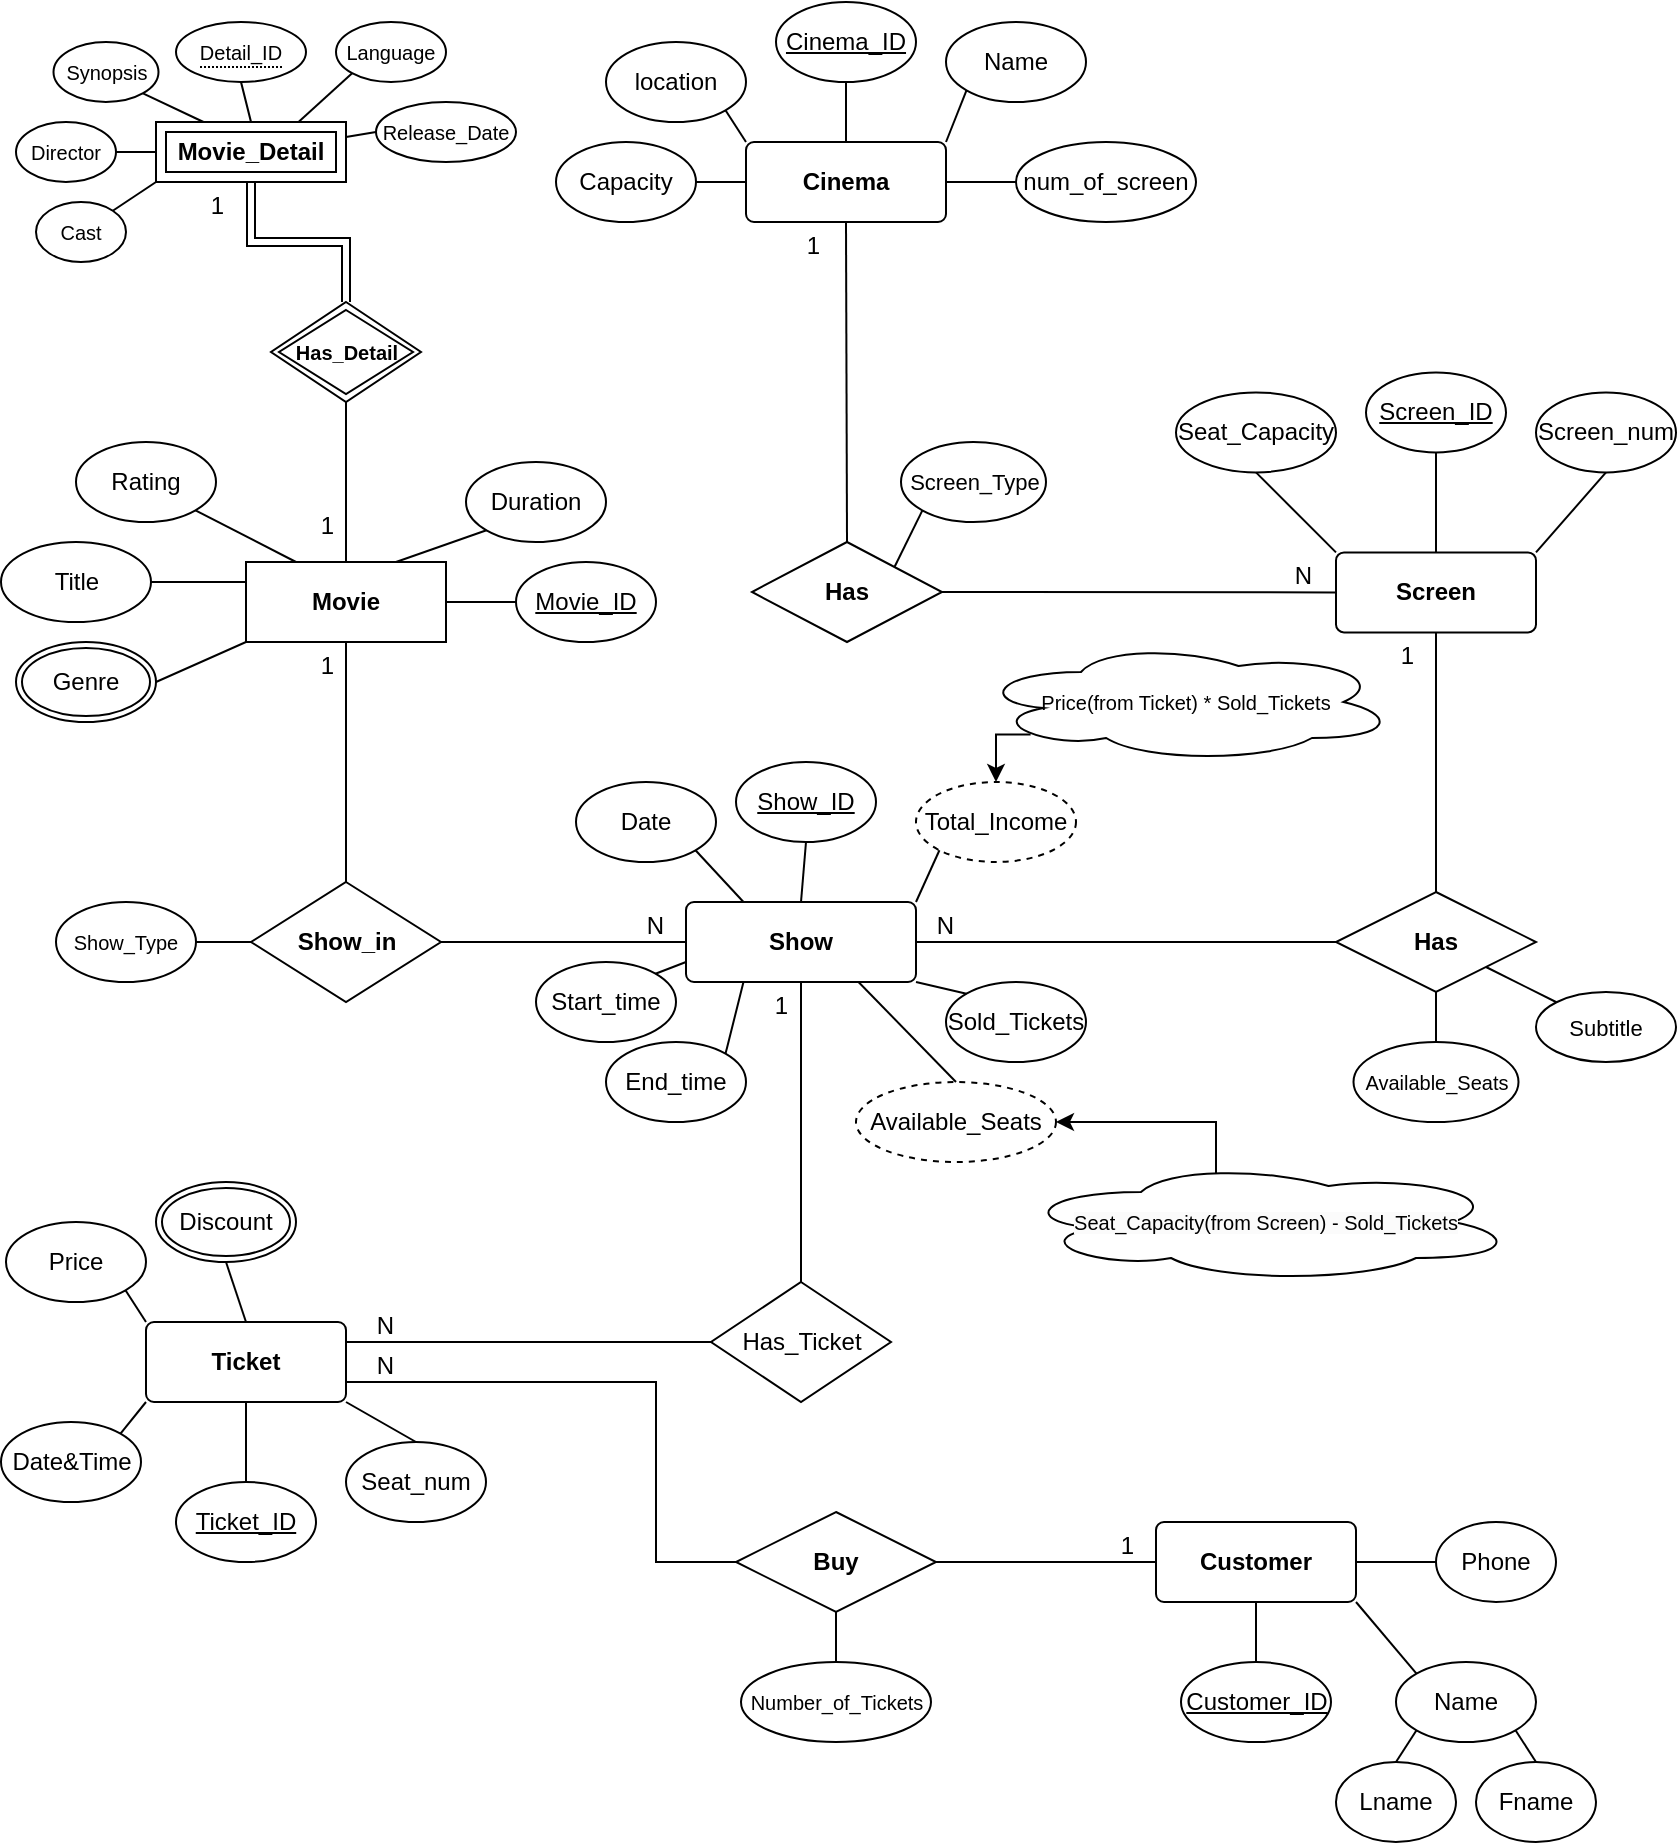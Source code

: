 <mxfile version="24.8.4">
  <diagram name="Page-1" id="7yY_kA9gd9Qw0ZEYXvrO">
    <mxGraphModel dx="2333" dy="1160" grid="1" gridSize="10" guides="1" tooltips="1" connect="1" arrows="1" fold="1" page="1" pageScale="1" pageWidth="850" pageHeight="1100" math="0" shadow="0">
      <root>
        <mxCell id="0" />
        <mxCell id="1" parent="0" />
        <mxCell id="ie0-aMVQ24yn6wTCqgOi-12" value="Screen_ID" style="ellipse;whiteSpace=wrap;html=1;align=center;fontStyle=4;" parent="1" vertex="1">
          <mxGeometry x="685" y="185.19" width="70" height="40" as="geometry" />
        </mxCell>
        <mxCell id="ie0-aMVQ24yn6wTCqgOi-13" value="Screen_num" style="ellipse;whiteSpace=wrap;html=1;align=center;" parent="1" vertex="1">
          <mxGeometry x="770" y="195.19" width="70" height="40" as="geometry" />
        </mxCell>
        <mxCell id="ie0-aMVQ24yn6wTCqgOi-25" value="Seat_Capacity" style="ellipse;whiteSpace=wrap;html=1;align=center;" parent="1" vertex="1">
          <mxGeometry x="590" y="195.19" width="80" height="40" as="geometry" />
        </mxCell>
        <mxCell id="ie0-aMVQ24yn6wTCqgOi-28" value="" style="endArrow=none;html=1;rounded=0;exitX=0.5;exitY=1;exitDx=0;exitDy=0;entryX=0.5;entryY=0;entryDx=0;entryDy=0;" parent="1" source="ie0-aMVQ24yn6wTCqgOi-12" target="OuSTgRVaoOre14ZgcIe2-34" edge="1">
          <mxGeometry relative="1" as="geometry">
            <mxPoint x="420" y="355.19" as="sourcePoint" />
            <mxPoint x="720" y="265.19" as="targetPoint" />
          </mxGeometry>
        </mxCell>
        <mxCell id="ie0-aMVQ24yn6wTCqgOi-32" value="" style="endArrow=none;html=1;rounded=0;entryX=0.5;entryY=1;entryDx=0;entryDy=0;exitX=1;exitY=0;exitDx=0;exitDy=0;" parent="1" source="OuSTgRVaoOre14ZgcIe2-34" target="ie0-aMVQ24yn6wTCqgOi-13" edge="1">
          <mxGeometry relative="1" as="geometry">
            <mxPoint x="800" y="275.19" as="sourcePoint" />
            <mxPoint x="580" y="355.19" as="targetPoint" />
          </mxGeometry>
        </mxCell>
        <mxCell id="ie0-aMVQ24yn6wTCqgOi-33" value="" style="endArrow=none;html=1;rounded=0;exitX=0.5;exitY=1;exitDx=0;exitDy=0;entryX=0;entryY=0;entryDx=0;entryDy=0;" parent="1" source="ie0-aMVQ24yn6wTCqgOi-25" target="OuSTgRVaoOre14ZgcIe2-34" edge="1">
          <mxGeometry relative="1" as="geometry">
            <mxPoint x="420" y="355.19" as="sourcePoint" />
            <mxPoint x="630" y="265.19" as="targetPoint" />
          </mxGeometry>
        </mxCell>
        <mxCell id="ie0-aMVQ24yn6wTCqgOi-49" value="Customer_ID" style="ellipse;whiteSpace=wrap;html=1;align=center;fontStyle=4;" parent="1" vertex="1">
          <mxGeometry x="592.5" y="830" width="75" height="40" as="geometry" />
        </mxCell>
        <mxCell id="ie0-aMVQ24yn6wTCqgOi-96" value="Duration" style="ellipse;whiteSpace=wrap;html=1;align=center;" parent="1" vertex="1">
          <mxGeometry x="235" y="230" width="70" height="40" as="geometry" />
        </mxCell>
        <mxCell id="ie0-aMVQ24yn6wTCqgOi-97" value="Rating" style="ellipse;whiteSpace=wrap;html=1;align=center;" parent="1" vertex="1">
          <mxGeometry x="40" y="220" width="70" height="40" as="geometry" />
        </mxCell>
        <mxCell id="ie0-aMVQ24yn6wTCqgOi-98" value="Movie_ID" style="ellipse;whiteSpace=wrap;html=1;align=center;fontStyle=4;" parent="1" vertex="1">
          <mxGeometry x="260" y="280" width="70" height="40" as="geometry" />
        </mxCell>
        <mxCell id="ie0-aMVQ24yn6wTCqgOi-99" value="Title" style="ellipse;whiteSpace=wrap;html=1;align=center;" parent="1" vertex="1">
          <mxGeometry x="2.5" y="270" width="75" height="40" as="geometry" />
        </mxCell>
        <mxCell id="ie0-aMVQ24yn6wTCqgOi-101" value="" style="endArrow=none;html=1;rounded=0;exitX=0;exitY=0.5;exitDx=0;exitDy=0;entryX=1;entryY=0.5;entryDx=0;entryDy=0;" parent="1" source="ie0-aMVQ24yn6wTCqgOi-98" target="OuSTgRVaoOre14ZgcIe2-38" edge="1">
          <mxGeometry relative="1" as="geometry">
            <mxPoint x="310" y="370" as="sourcePoint" />
            <mxPoint x="170" y="270" as="targetPoint" />
          </mxGeometry>
        </mxCell>
        <mxCell id="ie0-aMVQ24yn6wTCqgOi-102" value="" style="endArrow=none;html=1;rounded=0;exitX=0;exitY=1;exitDx=0;exitDy=0;entryX=0.75;entryY=0;entryDx=0;entryDy=0;" parent="1" source="ie0-aMVQ24yn6wTCqgOi-96" target="OuSTgRVaoOre14ZgcIe2-38" edge="1">
          <mxGeometry relative="1" as="geometry">
            <mxPoint x="310" y="370" as="sourcePoint" />
            <mxPoint x="200" y="260" as="targetPoint" />
          </mxGeometry>
        </mxCell>
        <mxCell id="ie0-aMVQ24yn6wTCqgOi-103" value="" style="endArrow=none;html=1;rounded=0;exitX=1;exitY=0.5;exitDx=0;exitDy=0;entryX=0;entryY=1;entryDx=0;entryDy=0;" parent="1" source="46AwzzbZPbfPcskhHzXD-44" target="OuSTgRVaoOre14ZgcIe2-38" edge="1">
          <mxGeometry relative="1" as="geometry">
            <mxPoint x="100" y="340" as="sourcePoint" />
            <mxPoint x="130" y="340" as="targetPoint" />
          </mxGeometry>
        </mxCell>
        <mxCell id="ie0-aMVQ24yn6wTCqgOi-104" value="" style="endArrow=none;html=1;rounded=0;exitX=1;exitY=0.5;exitDx=0;exitDy=0;entryX=0;entryY=0.25;entryDx=0;entryDy=0;" parent="1" source="ie0-aMVQ24yn6wTCqgOi-99" target="OuSTgRVaoOre14ZgcIe2-38" edge="1">
          <mxGeometry relative="1" as="geometry">
            <mxPoint x="310" y="370" as="sourcePoint" />
            <mxPoint x="110" y="300" as="targetPoint" />
          </mxGeometry>
        </mxCell>
        <mxCell id="ie0-aMVQ24yn6wTCqgOi-105" value="" style="endArrow=none;html=1;rounded=0;exitX=1;exitY=1;exitDx=0;exitDy=0;entryX=0.25;entryY=0;entryDx=0;entryDy=0;" parent="1" source="ie0-aMVQ24yn6wTCqgOi-97" target="OuSTgRVaoOre14ZgcIe2-38" edge="1">
          <mxGeometry relative="1" as="geometry">
            <mxPoint x="310" y="370" as="sourcePoint" />
            <mxPoint x="150" y="260" as="targetPoint" />
          </mxGeometry>
        </mxCell>
        <mxCell id="ie0-aMVQ24yn6wTCqgOi-139" value="Name" style="ellipse;whiteSpace=wrap;html=1;align=center;" parent="1" vertex="1">
          <mxGeometry x="700" y="830" width="70" height="40" as="geometry" />
        </mxCell>
        <mxCell id="ie0-aMVQ24yn6wTCqgOi-140" style="edgeStyle=orthogonalEdgeStyle;rounded=0;orthogonalLoop=1;jettySize=auto;html=1;exitX=0.5;exitY=1;exitDx=0;exitDy=0;" parent="1" edge="1">
          <mxGeometry relative="1" as="geometry">
            <mxPoint x="630" y="800" as="sourcePoint" />
            <mxPoint x="630" y="800" as="targetPoint" />
          </mxGeometry>
        </mxCell>
        <mxCell id="ie0-aMVQ24yn6wTCqgOi-141" value="" style="endArrow=none;html=1;rounded=0;entryX=0.5;entryY=0;entryDx=0;entryDy=0;exitX=0.5;exitY=1;exitDx=0;exitDy=0;" parent="1" source="OuSTgRVaoOre14ZgcIe2-52" target="ie0-aMVQ24yn6wTCqgOi-49" edge="1">
          <mxGeometry relative="1" as="geometry">
            <mxPoint x="600" y="820" as="sourcePoint" />
            <mxPoint x="637" y="866" as="targetPoint" />
          </mxGeometry>
        </mxCell>
        <mxCell id="ie0-aMVQ24yn6wTCqgOi-142" value="" style="endArrow=none;html=1;rounded=0;entryX=0;entryY=0;entryDx=0;entryDy=0;exitX=1;exitY=1;exitDx=0;exitDy=0;" parent="1" source="OuSTgRVaoOre14ZgcIe2-52" target="ie0-aMVQ24yn6wTCqgOi-139" edge="1">
          <mxGeometry relative="1" as="geometry">
            <mxPoint x="730" y="820" as="sourcePoint" />
            <mxPoint x="737" y="856" as="targetPoint" />
          </mxGeometry>
        </mxCell>
        <mxCell id="ie0-aMVQ24yn6wTCqgOi-143" value="Ticket_ID" style="ellipse;whiteSpace=wrap;html=1;align=center;fontStyle=4;" parent="1" vertex="1">
          <mxGeometry x="90" y="740" width="70" height="40" as="geometry" />
        </mxCell>
        <mxCell id="ie0-aMVQ24yn6wTCqgOi-145" value="Seat_num" style="ellipse;whiteSpace=wrap;html=1;align=center;" parent="1" vertex="1">
          <mxGeometry x="175" y="720" width="70" height="40" as="geometry" />
        </mxCell>
        <mxCell id="ie0-aMVQ24yn6wTCqgOi-146" value="Price" style="ellipse;whiteSpace=wrap;html=1;align=center;" parent="1" vertex="1">
          <mxGeometry x="5" y="610" width="70" height="40" as="geometry" />
        </mxCell>
        <mxCell id="ie0-aMVQ24yn6wTCqgOi-147" value="" style="endArrow=none;html=1;rounded=0;entryX=0.5;entryY=0;entryDx=0;entryDy=0;exitX=1;exitY=1;exitDx=0;exitDy=0;" parent="1" source="OuSTgRVaoOre14ZgcIe2-42" target="ie0-aMVQ24yn6wTCqgOi-145" edge="1">
          <mxGeometry relative="1" as="geometry">
            <mxPoint x="170" y="710" as="sourcePoint" />
            <mxPoint x="205" y="690" as="targetPoint" />
          </mxGeometry>
        </mxCell>
        <mxCell id="ie0-aMVQ24yn6wTCqgOi-149" value="" style="endArrow=none;html=1;rounded=0;exitX=1;exitY=1;exitDx=0;exitDy=0;entryX=0;entryY=0;entryDx=0;entryDy=0;" parent="1" source="ie0-aMVQ24yn6wTCqgOi-146" target="OuSTgRVaoOre14ZgcIe2-42" edge="1">
          <mxGeometry relative="1" as="geometry">
            <mxPoint x="70" y="650" as="sourcePoint" />
            <mxPoint x="50" y="670" as="targetPoint" />
          </mxGeometry>
        </mxCell>
        <mxCell id="ie0-aMVQ24yn6wTCqgOi-150" value="" style="endArrow=none;html=1;rounded=0;exitX=0.5;exitY=0;exitDx=0;exitDy=0;entryX=0.5;entryY=1;entryDx=0;entryDy=0;" parent="1" source="ie0-aMVQ24yn6wTCqgOi-143" target="OuSTgRVaoOre14ZgcIe2-42" edge="1">
          <mxGeometry relative="1" as="geometry">
            <mxPoint x="45" y="690" as="sourcePoint" />
            <mxPoint x="140" y="710" as="targetPoint" />
          </mxGeometry>
        </mxCell>
        <mxCell id="46AwzzbZPbfPcskhHzXD-2" value="Cinema_ID" style="ellipse;whiteSpace=wrap;html=1;align=center;fontStyle=4;" parent="1" vertex="1">
          <mxGeometry x="390" width="70" height="40" as="geometry" />
        </mxCell>
        <mxCell id="46AwzzbZPbfPcskhHzXD-14" value="&lt;b&gt;Show&lt;/b&gt;" style="rounded=1;arcSize=10;whiteSpace=wrap;html=1;align=center;" parent="1" vertex="1">
          <mxGeometry x="345" y="450" width="115" height="40" as="geometry" />
        </mxCell>
        <mxCell id="46AwzzbZPbfPcskhHzXD-15" value="Show_ID" style="ellipse;whiteSpace=wrap;html=1;align=center;fontStyle=4;" parent="1" vertex="1">
          <mxGeometry x="370" y="380" width="70" height="40" as="geometry" />
        </mxCell>
        <mxCell id="46AwzzbZPbfPcskhHzXD-17" value="Date" style="ellipse;whiteSpace=wrap;html=1;align=center;" parent="1" vertex="1">
          <mxGeometry x="290" y="390" width="70" height="40" as="geometry" />
        </mxCell>
        <mxCell id="46AwzzbZPbfPcskhHzXD-19" value="Start_time" style="ellipse;whiteSpace=wrap;html=1;align=center;" parent="1" vertex="1">
          <mxGeometry x="270" y="480" width="70" height="40" as="geometry" />
        </mxCell>
        <mxCell id="46AwzzbZPbfPcskhHzXD-20" value="" style="endArrow=none;html=1;rounded=0;exitX=1;exitY=0;exitDx=0;exitDy=0;entryX=0;entryY=0.75;entryDx=0;entryDy=0;" parent="1" source="46AwzzbZPbfPcskhHzXD-19" target="46AwzzbZPbfPcskhHzXD-14" edge="1">
          <mxGeometry relative="1" as="geometry">
            <mxPoint x="355" y="520" as="sourcePoint" />
            <mxPoint x="515" y="520" as="targetPoint" />
          </mxGeometry>
        </mxCell>
        <mxCell id="46AwzzbZPbfPcskhHzXD-23" value="" style="endArrow=none;html=1;rounded=0;exitX=1;exitY=1;exitDx=0;exitDy=0;entryX=0.25;entryY=0;entryDx=0;entryDy=0;" parent="1" source="46AwzzbZPbfPcskhHzXD-17" target="46AwzzbZPbfPcskhHzXD-14" edge="1">
          <mxGeometry relative="1" as="geometry">
            <mxPoint x="355" y="520" as="sourcePoint" />
            <mxPoint x="344" y="440" as="targetPoint" />
          </mxGeometry>
        </mxCell>
        <mxCell id="46AwzzbZPbfPcskhHzXD-24" value="" style="endArrow=none;html=1;rounded=0;exitX=0.5;exitY=0;exitDx=0;exitDy=0;entryX=0.5;entryY=1;entryDx=0;entryDy=0;" parent="1" source="46AwzzbZPbfPcskhHzXD-14" target="46AwzzbZPbfPcskhHzXD-15" edge="1">
          <mxGeometry relative="1" as="geometry">
            <mxPoint x="430" y="430" as="sourcePoint" />
            <mxPoint x="480" y="410" as="targetPoint" />
          </mxGeometry>
        </mxCell>
        <mxCell id="46AwzzbZPbfPcskhHzXD-25" value="Name" style="ellipse;whiteSpace=wrap;html=1;align=center;" parent="1" vertex="1">
          <mxGeometry x="475" y="10" width="70" height="40" as="geometry" />
        </mxCell>
        <mxCell id="46AwzzbZPbfPcskhHzXD-26" value="location" style="ellipse;whiteSpace=wrap;html=1;align=center;" parent="1" vertex="1">
          <mxGeometry x="305" y="20" width="70" height="40" as="geometry" />
        </mxCell>
        <mxCell id="46AwzzbZPbfPcskhHzXD-27" value="num_of_screen" style="ellipse;whiteSpace=wrap;html=1;align=center;" parent="1" vertex="1">
          <mxGeometry x="510" y="70" width="90" height="40" as="geometry" />
        </mxCell>
        <mxCell id="46AwzzbZPbfPcskhHzXD-28" value="Capacity" style="ellipse;whiteSpace=wrap;html=1;align=center;" parent="1" vertex="1">
          <mxGeometry x="280" y="70" width="70" height="40" as="geometry" />
        </mxCell>
        <mxCell id="46AwzzbZPbfPcskhHzXD-29" value="" style="endArrow=none;html=1;rounded=0;entryX=0;entryY=0.5;entryDx=0;entryDy=0;exitX=1;exitY=0.5;exitDx=0;exitDy=0;" parent="1" source="OuSTgRVaoOre14ZgcIe2-33" target="46AwzzbZPbfPcskhHzXD-27" edge="1">
          <mxGeometry relative="1" as="geometry">
            <mxPoint x="500" y="120" as="sourcePoint" />
            <mxPoint x="480" y="160" as="targetPoint" />
          </mxGeometry>
        </mxCell>
        <mxCell id="46AwzzbZPbfPcskhHzXD-30" value="" style="endArrow=none;html=1;rounded=0;exitX=0;exitY=1;exitDx=0;exitDy=0;entryX=1;entryY=0;entryDx=0;entryDy=0;" parent="1" source="46AwzzbZPbfPcskhHzXD-25" target="OuSTgRVaoOre14ZgcIe2-33" edge="1">
          <mxGeometry relative="1" as="geometry">
            <mxPoint x="315" y="160" as="sourcePoint" />
            <mxPoint x="490" y="80" as="targetPoint" />
          </mxGeometry>
        </mxCell>
        <mxCell id="46AwzzbZPbfPcskhHzXD-31" value="" style="endArrow=none;html=1;rounded=0;exitX=1;exitY=0.5;exitDx=0;exitDy=0;entryX=0;entryY=0.5;entryDx=0;entryDy=0;" parent="1" source="46AwzzbZPbfPcskhHzXD-28" target="OuSTgRVaoOre14ZgcIe2-33" edge="1">
          <mxGeometry relative="1" as="geometry">
            <mxPoint x="320" y="160" as="sourcePoint" />
            <mxPoint x="370" y="110" as="targetPoint" />
          </mxGeometry>
        </mxCell>
        <mxCell id="46AwzzbZPbfPcskhHzXD-32" value="" style="endArrow=none;html=1;rounded=0;exitX=1;exitY=1;exitDx=0;exitDy=0;entryX=0;entryY=0;entryDx=0;entryDy=0;" parent="1" source="46AwzzbZPbfPcskhHzXD-26" target="OuSTgRVaoOre14ZgcIe2-33" edge="1">
          <mxGeometry relative="1" as="geometry">
            <mxPoint x="320" y="160" as="sourcePoint" />
            <mxPoint x="365" y="70" as="targetPoint" />
          </mxGeometry>
        </mxCell>
        <mxCell id="46AwzzbZPbfPcskhHzXD-33" value="" style="endArrow=none;html=1;rounded=0;exitX=0.5;exitY=1;exitDx=0;exitDy=0;entryX=0.5;entryY=0;entryDx=0;entryDy=0;" parent="1" source="46AwzzbZPbfPcskhHzXD-2" target="OuSTgRVaoOre14ZgcIe2-33" edge="1">
          <mxGeometry relative="1" as="geometry">
            <mxPoint x="320" y="160" as="sourcePoint" />
            <mxPoint x="410" y="60" as="targetPoint" />
          </mxGeometry>
        </mxCell>
        <mxCell id="46AwzzbZPbfPcskhHzXD-34" value="End_time" style="ellipse;whiteSpace=wrap;html=1;align=center;" parent="1" vertex="1">
          <mxGeometry x="305" y="520" width="70" height="40" as="geometry" />
        </mxCell>
        <mxCell id="46AwzzbZPbfPcskhHzXD-35" value="" style="endArrow=none;html=1;rounded=0;exitX=0.25;exitY=1;exitDx=0;exitDy=0;entryX=1;entryY=0;entryDx=0;entryDy=0;" parent="1" source="46AwzzbZPbfPcskhHzXD-14" target="46AwzzbZPbfPcskhHzXD-34" edge="1">
          <mxGeometry relative="1" as="geometry">
            <mxPoint x="485" y="510" as="sourcePoint" />
            <mxPoint x="525" y="490" as="targetPoint" />
          </mxGeometry>
        </mxCell>
        <mxCell id="46AwzzbZPbfPcskhHzXD-36" value="Date&amp;amp;Time" style="ellipse;whiteSpace=wrap;html=1;align=center;" parent="1" vertex="1">
          <mxGeometry x="2.5" y="710" width="70" height="40" as="geometry" />
        </mxCell>
        <mxCell id="46AwzzbZPbfPcskhHzXD-37" value="" style="endArrow=none;html=1;rounded=0;exitX=1;exitY=0;exitDx=0;exitDy=0;entryX=0;entryY=1;entryDx=0;entryDy=0;" parent="1" source="46AwzzbZPbfPcskhHzXD-36" target="OuSTgRVaoOre14ZgcIe2-42" edge="1">
          <mxGeometry relative="1" as="geometry">
            <mxPoint x="40" y="790" as="sourcePoint" />
            <mxPoint x="60" y="690" as="targetPoint" />
          </mxGeometry>
        </mxCell>
        <mxCell id="46AwzzbZPbfPcskhHzXD-38" value="Lname" style="ellipse;whiteSpace=wrap;html=1;align=center;" parent="1" vertex="1">
          <mxGeometry x="670" y="880" width="60" height="40" as="geometry" />
        </mxCell>
        <mxCell id="46AwzzbZPbfPcskhHzXD-39" value="Fname" style="ellipse;whiteSpace=wrap;html=1;align=center;" parent="1" vertex="1">
          <mxGeometry x="740" y="880" width="60" height="40" as="geometry" />
        </mxCell>
        <mxCell id="46AwzzbZPbfPcskhHzXD-40" value="" style="endArrow=none;html=1;rounded=0;entryX=0.5;entryY=0;entryDx=0;entryDy=0;exitX=0;exitY=1;exitDx=0;exitDy=0;" parent="1" source="ie0-aMVQ24yn6wTCqgOi-139" target="46AwzzbZPbfPcskhHzXD-38" edge="1">
          <mxGeometry relative="1" as="geometry">
            <mxPoint x="690" y="880" as="sourcePoint" />
            <mxPoint x="688" y="910" as="targetPoint" />
          </mxGeometry>
        </mxCell>
        <mxCell id="46AwzzbZPbfPcskhHzXD-41" value="" style="endArrow=none;html=1;rounded=0;entryX=0.5;entryY=0;entryDx=0;entryDy=0;exitX=1;exitY=1;exitDx=0;exitDy=0;" parent="1" source="ie0-aMVQ24yn6wTCqgOi-139" target="46AwzzbZPbfPcskhHzXD-39" edge="1">
          <mxGeometry relative="1" as="geometry">
            <mxPoint x="750" y="890" as="sourcePoint" />
            <mxPoint x="740" y="936" as="targetPoint" />
          </mxGeometry>
        </mxCell>
        <mxCell id="46AwzzbZPbfPcskhHzXD-42" value="Phone" style="ellipse;whiteSpace=wrap;html=1;align=center;" parent="1" vertex="1">
          <mxGeometry x="720" y="760" width="60" height="40" as="geometry" />
        </mxCell>
        <mxCell id="46AwzzbZPbfPcskhHzXD-43" value="" style="endArrow=none;html=1;rounded=0;entryX=0;entryY=0.5;entryDx=0;entryDy=0;exitX=1;exitY=0.5;exitDx=0;exitDy=0;" parent="1" source="OuSTgRVaoOre14ZgcIe2-52" target="46AwzzbZPbfPcskhHzXD-42" edge="1">
          <mxGeometry relative="1" as="geometry">
            <mxPoint x="710" y="750" as="sourcePoint" />
            <mxPoint x="740" y="860" as="targetPoint" />
          </mxGeometry>
        </mxCell>
        <mxCell id="46AwzzbZPbfPcskhHzXD-44" value="Genre" style="ellipse;shape=doubleEllipse;margin=3;whiteSpace=wrap;html=1;align=center;" parent="1" vertex="1">
          <mxGeometry x="10" y="320" width="70" height="40" as="geometry" />
        </mxCell>
        <mxCell id="46AwzzbZPbfPcskhHzXD-45" value="Discount" style="ellipse;shape=doubleEllipse;margin=3;whiteSpace=wrap;html=1;align=center;" parent="1" vertex="1">
          <mxGeometry x="80" y="590" width="70" height="40" as="geometry" />
        </mxCell>
        <mxCell id="46AwzzbZPbfPcskhHzXD-46" value="" style="endArrow=none;html=1;rounded=0;exitX=0.5;exitY=1;exitDx=0;exitDy=0;entryX=0.5;entryY=0;entryDx=0;entryDy=0;" parent="1" source="46AwzzbZPbfPcskhHzXD-45" target="OuSTgRVaoOre14ZgcIe2-42" edge="1">
          <mxGeometry relative="1" as="geometry">
            <mxPoint x="200" y="610" as="sourcePoint" />
            <mxPoint x="140" y="650" as="targetPoint" />
          </mxGeometry>
        </mxCell>
        <mxCell id="46AwzzbZPbfPcskhHzXD-55" value="" style="endArrow=none;html=1;rounded=0;exitX=1;exitY=0.5;exitDx=0;exitDy=0;entryX=0;entryY=0.5;entryDx=0;entryDy=0;" parent="1" source="OuSTgRVaoOre14ZgcIe2-32" target="OuSTgRVaoOre14ZgcIe2-34" edge="1">
          <mxGeometry relative="1" as="geometry">
            <mxPoint x="510" y="310" as="sourcePoint" />
            <mxPoint x="640" y="340" as="targetPoint" />
          </mxGeometry>
        </mxCell>
        <mxCell id="46AwzzbZPbfPcskhHzXD-56" value="N" style="resizable=0;html=1;whiteSpace=wrap;align=right;verticalAlign=bottom;" parent="46AwzzbZPbfPcskhHzXD-55" connectable="0" vertex="1">
          <mxGeometry x="1" relative="1" as="geometry">
            <mxPoint x="-10" as="offset" />
          </mxGeometry>
        </mxCell>
        <mxCell id="46AwzzbZPbfPcskhHzXD-60" value="" style="endArrow=none;html=1;rounded=0;entryX=1;entryY=0.5;entryDx=0;entryDy=0;exitX=0;exitY=0.5;exitDx=0;exitDy=0;" parent="1" source="OuSTgRVaoOre14ZgcIe2-37" target="46AwzzbZPbfPcskhHzXD-14" edge="1">
          <mxGeometry relative="1" as="geometry">
            <mxPoint x="660" y="520" as="sourcePoint" />
            <mxPoint x="670" y="580" as="targetPoint" />
          </mxGeometry>
        </mxCell>
        <mxCell id="46AwzzbZPbfPcskhHzXD-61" value="N" style="resizable=0;html=1;whiteSpace=wrap;align=right;verticalAlign=bottom;" parent="46AwzzbZPbfPcskhHzXD-60" connectable="0" vertex="1">
          <mxGeometry x="1" relative="1" as="geometry">
            <mxPoint x="20" as="offset" />
          </mxGeometry>
        </mxCell>
        <mxCell id="46AwzzbZPbfPcskhHzXD-65" value="" style="endArrow=none;html=1;rounded=0;entryX=0;entryY=0.5;entryDx=0;entryDy=0;exitX=1;exitY=0.5;exitDx=0;exitDy=0;" parent="1" source="OuSTgRVaoOre14ZgcIe2-39" target="46AwzzbZPbfPcskhHzXD-14" edge="1">
          <mxGeometry relative="1" as="geometry">
            <mxPoint x="240" y="460" as="sourcePoint" />
            <mxPoint x="310" y="460" as="targetPoint" />
          </mxGeometry>
        </mxCell>
        <mxCell id="46AwzzbZPbfPcskhHzXD-66" value="N" style="resizable=0;html=1;whiteSpace=wrap;align=right;verticalAlign=bottom;" parent="46AwzzbZPbfPcskhHzXD-65" connectable="0" vertex="1">
          <mxGeometry x="1" relative="1" as="geometry">
            <mxPoint x="-10" as="offset" />
          </mxGeometry>
        </mxCell>
        <mxCell id="46AwzzbZPbfPcskhHzXD-70" value="" style="endArrow=none;html=1;rounded=0;entryX=0.5;entryY=1;entryDx=0;entryDy=0;exitX=0.5;exitY=0;exitDx=0;exitDy=0;" parent="1" source="OuSTgRVaoOre14ZgcIe2-47" target="46AwzzbZPbfPcskhHzXD-14" edge="1">
          <mxGeometry relative="1" as="geometry">
            <mxPoint x="460" y="630" as="sourcePoint" />
            <mxPoint x="400" y="690" as="targetPoint" />
          </mxGeometry>
        </mxCell>
        <mxCell id="46AwzzbZPbfPcskhHzXD-71" value="1" style="resizable=0;html=1;whiteSpace=wrap;align=right;verticalAlign=bottom;" parent="46AwzzbZPbfPcskhHzXD-70" connectable="0" vertex="1">
          <mxGeometry x="1" relative="1" as="geometry">
            <mxPoint x="-5" y="20" as="offset" />
          </mxGeometry>
        </mxCell>
        <mxCell id="ALCv4RVZvyyL87R1NzdM-1" value="" style="endArrow=none;html=1;rounded=0;edgeStyle=elbowEdgeStyle;entryX=1;entryY=0.75;entryDx=0;entryDy=0;exitX=0;exitY=0.5;exitDx=0;exitDy=0;" parent="1" source="OuSTgRVaoOre14ZgcIe2-48" target="OuSTgRVaoOre14ZgcIe2-42" edge="1">
          <mxGeometry relative="1" as="geometry">
            <mxPoint x="340" y="790" as="sourcePoint" />
            <mxPoint x="210" y="700" as="targetPoint" />
            <Array as="points">
              <mxPoint x="330" y="740" />
            </Array>
          </mxGeometry>
        </mxCell>
        <mxCell id="ALCv4RVZvyyL87R1NzdM-2" value="N" style="resizable=0;html=1;whiteSpace=wrap;align=right;verticalAlign=bottom;" parent="ALCv4RVZvyyL87R1NzdM-1" connectable="0" vertex="1">
          <mxGeometry x="1" relative="1" as="geometry">
            <mxPoint x="25" as="offset" />
          </mxGeometry>
        </mxCell>
        <mxCell id="OWeZCn-Pg7OifKyd3cgW-5" value="&lt;font style=&quot;font-size: 11px;&quot;&gt;Screen_Type&lt;/font&gt;" style="ellipse;whiteSpace=wrap;html=1;align=center;" parent="1" vertex="1">
          <mxGeometry x="452.5" y="220" width="72.5" height="40" as="geometry" />
        </mxCell>
        <mxCell id="OWeZCn-Pg7OifKyd3cgW-6" value="" style="endArrow=none;html=1;rounded=0;entryX=0;entryY=1;entryDx=0;entryDy=0;exitX=1;exitY=0;exitDx=0;exitDy=0;" parent="1" source="OuSTgRVaoOre14ZgcIe2-32" target="OWeZCn-Pg7OifKyd3cgW-5" edge="1">
          <mxGeometry relative="1" as="geometry">
            <mxPoint x="450" y="270" as="sourcePoint" />
            <mxPoint x="350" y="330" as="targetPoint" />
          </mxGeometry>
        </mxCell>
        <mxCell id="OWeZCn-Pg7OifKyd3cgW-7" value="&lt;font style=&quot;font-size: 10px;&quot;&gt;Available_Seats&lt;/font&gt;" style="ellipse;whiteSpace=wrap;html=1;align=center;" parent="1" vertex="1">
          <mxGeometry x="678.75" y="520" width="82.5" height="40" as="geometry" />
        </mxCell>
        <mxCell id="OWeZCn-Pg7OifKyd3cgW-8" value="&lt;font style=&quot;font-size: 11px;&quot;&gt;Subtitle&lt;/font&gt;" style="ellipse;whiteSpace=wrap;html=1;align=center;" parent="1" vertex="1">
          <mxGeometry x="770" y="495" width="70" height="35" as="geometry" />
        </mxCell>
        <mxCell id="OWeZCn-Pg7OifKyd3cgW-10" value="" style="endArrow=none;html=1;rounded=0;entryX=0;entryY=0;entryDx=0;entryDy=0;exitX=1;exitY=1;exitDx=0;exitDy=0;" parent="1" source="OuSTgRVaoOre14ZgcIe2-37" target="OWeZCn-Pg7OifKyd3cgW-8" edge="1">
          <mxGeometry relative="1" as="geometry">
            <mxPoint x="750" y="510" as="sourcePoint" />
            <mxPoint x="560" y="470" as="targetPoint" />
          </mxGeometry>
        </mxCell>
        <mxCell id="OWeZCn-Pg7OifKyd3cgW-11" value="" style="endArrow=none;html=1;rounded=0;exitX=0.5;exitY=0;exitDx=0;exitDy=0;entryX=0.5;entryY=1;entryDx=0;entryDy=0;" parent="1" source="OWeZCn-Pg7OifKyd3cgW-7" target="OuSTgRVaoOre14ZgcIe2-37" edge="1">
          <mxGeometry relative="1" as="geometry">
            <mxPoint x="400" y="470" as="sourcePoint" />
            <mxPoint x="720" y="540" as="targetPoint" />
          </mxGeometry>
        </mxCell>
        <mxCell id="OWeZCn-Pg7OifKyd3cgW-12" value="&lt;font style=&quot;font-size: 10px;&quot;&gt;Show_Type&lt;/font&gt;" style="ellipse;whiteSpace=wrap;html=1;align=center;" parent="1" vertex="1">
          <mxGeometry x="30" y="450" width="70" height="40" as="geometry" />
        </mxCell>
        <mxCell id="OWeZCn-Pg7OifKyd3cgW-13" value="" style="endArrow=none;html=1;rounded=0;exitX=1;exitY=0.5;exitDx=0;exitDy=0;entryX=0;entryY=0.5;entryDx=0;entryDy=0;" parent="1" source="OWeZCn-Pg7OifKyd3cgW-12" target="OuSTgRVaoOre14ZgcIe2-39" edge="1">
          <mxGeometry relative="1" as="geometry">
            <mxPoint x="370" y="510" as="sourcePoint" />
            <mxPoint x="110" y="470" as="targetPoint" />
          </mxGeometry>
        </mxCell>
        <mxCell id="OWeZCn-Pg7OifKyd3cgW-15" value="&lt;font style=&quot;font-size: 10px;&quot;&gt;Number_of_Tickets&lt;/font&gt;" style="ellipse;whiteSpace=wrap;html=1;align=center;" parent="1" vertex="1">
          <mxGeometry x="372.5" y="830" width="95" height="40" as="geometry" />
        </mxCell>
        <mxCell id="OWeZCn-Pg7OifKyd3cgW-16" value="" style="endArrow=none;html=1;rounded=0;entryX=0.5;entryY=1;entryDx=0;entryDy=0;exitX=0.5;exitY=0;exitDx=0;exitDy=0;" parent="1" source="OWeZCn-Pg7OifKyd3cgW-15" target="OuSTgRVaoOre14ZgcIe2-48" edge="1">
          <mxGeometry relative="1" as="geometry">
            <mxPoint x="170" y="850" as="sourcePoint" />
            <mxPoint x="412.5" y="810" as="targetPoint" />
          </mxGeometry>
        </mxCell>
        <mxCell id="OuSTgRVaoOre14ZgcIe2-30" value="" style="endArrow=none;html=1;rounded=0;fontFamily=Helvetica;fontSize=12;fontColor=default;exitX=0.5;exitY=0;exitDx=0;exitDy=0;entryX=0.5;entryY=1;entryDx=0;entryDy=0;" edge="1" parent="1" source="OuSTgRVaoOre14ZgcIe2-32" target="OuSTgRVaoOre14ZgcIe2-33">
          <mxGeometry relative="1" as="geometry">
            <mxPoint x="370" y="270" as="sourcePoint" />
            <mxPoint x="430" y="130" as="targetPoint" />
          </mxGeometry>
        </mxCell>
        <mxCell id="OuSTgRVaoOre14ZgcIe2-31" value="1" style="resizable=0;html=1;whiteSpace=wrap;align=right;verticalAlign=bottom;fillStyle=auto;strokeColor=default;fontFamily=Helvetica;fontSize=12;fontColor=default;fillColor=default;gradientColor=none;" connectable="0" vertex="1" parent="OuSTgRVaoOre14ZgcIe2-30">
          <mxGeometry x="1" relative="1" as="geometry">
            <mxPoint x="-12" y="20" as="offset" />
          </mxGeometry>
        </mxCell>
        <mxCell id="OuSTgRVaoOre14ZgcIe2-32" value="&lt;b&gt;Has&lt;/b&gt;" style="shape=rhombus;perimeter=rhombusPerimeter;whiteSpace=wrap;html=1;align=center;fillStyle=auto;strokeColor=default;verticalAlign=middle;fontFamily=Helvetica;fontSize=12;fontColor=default;fillColor=default;gradientColor=none;" vertex="1" parent="1">
          <mxGeometry x="378" y="270" width="95" height="50" as="geometry" />
        </mxCell>
        <mxCell id="OuSTgRVaoOre14ZgcIe2-33" value="&lt;b&gt;Cinema&lt;/b&gt;" style="rounded=1;arcSize=10;whiteSpace=wrap;html=1;align=center;fillStyle=auto;strokeColor=default;verticalAlign=middle;fontFamily=Helvetica;fontSize=12;fontColor=default;fillColor=default;gradientColor=none;" vertex="1" parent="1">
          <mxGeometry x="375" y="70" width="100" height="40" as="geometry" />
        </mxCell>
        <mxCell id="OuSTgRVaoOre14ZgcIe2-34" value="&lt;b&gt;Screen&lt;/b&gt;" style="rounded=1;arcSize=10;whiteSpace=wrap;html=1;align=center;fillStyle=auto;strokeColor=default;verticalAlign=middle;fontFamily=Helvetica;fontSize=12;fontColor=default;fillColor=default;gradientColor=none;" vertex="1" parent="1">
          <mxGeometry x="670" y="275.19" width="100" height="40" as="geometry" />
        </mxCell>
        <mxCell id="OuSTgRVaoOre14ZgcIe2-35" value="" style="endArrow=none;html=1;rounded=0;fontFamily=Helvetica;fontSize=12;fontColor=default;entryX=0.5;entryY=1;entryDx=0;entryDy=0;exitX=0.5;exitY=0;exitDx=0;exitDy=0;" edge="1" parent="1" source="OuSTgRVaoOre14ZgcIe2-37" target="OuSTgRVaoOre14ZgcIe2-34">
          <mxGeometry relative="1" as="geometry">
            <mxPoint x="690" y="430" as="sourcePoint" />
            <mxPoint x="580" y="370" as="targetPoint" />
          </mxGeometry>
        </mxCell>
        <mxCell id="OuSTgRVaoOre14ZgcIe2-36" value="1" style="resizable=0;html=1;whiteSpace=wrap;align=right;verticalAlign=bottom;fillStyle=auto;strokeColor=default;fontFamily=Helvetica;fontSize=12;fontColor=default;fillColor=default;gradientColor=none;" connectable="0" vertex="1" parent="OuSTgRVaoOre14ZgcIe2-35">
          <mxGeometry x="1" relative="1" as="geometry">
            <mxPoint x="-10" y="20" as="offset" />
          </mxGeometry>
        </mxCell>
        <mxCell id="OuSTgRVaoOre14ZgcIe2-37" value="&lt;b&gt;Has&lt;/b&gt;" style="shape=rhombus;perimeter=rhombusPerimeter;whiteSpace=wrap;html=1;align=center;fillStyle=auto;strokeColor=default;verticalAlign=middle;fontFamily=Helvetica;fontSize=12;fontColor=default;fillColor=default;gradientColor=none;" vertex="1" parent="1">
          <mxGeometry x="670" y="445" width="100" height="50" as="geometry" />
        </mxCell>
        <mxCell id="OuSTgRVaoOre14ZgcIe2-38" value="&lt;b&gt;Movie&lt;/b&gt;" style="whiteSpace=wrap;html=1;align=center;fillStyle=auto;strokeColor=default;verticalAlign=middle;fontFamily=Helvetica;fontSize=12;fontColor=default;fillColor=default;gradientColor=none;" vertex="1" parent="1">
          <mxGeometry x="125" y="280" width="100" height="40" as="geometry" />
        </mxCell>
        <mxCell id="OuSTgRVaoOre14ZgcIe2-39" value="&lt;b&gt;Show_in&lt;/b&gt;" style="shape=rhombus;perimeter=rhombusPerimeter;whiteSpace=wrap;html=1;align=center;fillStyle=auto;strokeColor=default;verticalAlign=middle;fontFamily=Helvetica;fontSize=12;fontColor=default;fillColor=default;gradientColor=none;" vertex="1" parent="1">
          <mxGeometry x="127.5" y="440" width="95" height="60" as="geometry" />
        </mxCell>
        <mxCell id="OuSTgRVaoOre14ZgcIe2-40" value="" style="endArrow=none;html=1;rounded=0;fontFamily=Helvetica;fontSize=12;fontColor=default;exitX=0.5;exitY=0;exitDx=0;exitDy=0;entryX=0.5;entryY=1;entryDx=0;entryDy=0;" edge="1" parent="1" source="OuSTgRVaoOre14ZgcIe2-39" target="OuSTgRVaoOre14ZgcIe2-38">
          <mxGeometry relative="1" as="geometry">
            <mxPoint x="300" y="340" as="sourcePoint" />
            <mxPoint x="460" y="340" as="targetPoint" />
          </mxGeometry>
        </mxCell>
        <mxCell id="OuSTgRVaoOre14ZgcIe2-41" value="1" style="resizable=0;html=1;whiteSpace=wrap;align=right;verticalAlign=bottom;fillStyle=auto;strokeColor=default;fontFamily=Helvetica;fontSize=12;fontColor=default;fillColor=default;gradientColor=none;" connectable="0" vertex="1" parent="OuSTgRVaoOre14ZgcIe2-40">
          <mxGeometry x="1" relative="1" as="geometry">
            <mxPoint x="-5" y="20" as="offset" />
          </mxGeometry>
        </mxCell>
        <mxCell id="OuSTgRVaoOre14ZgcIe2-42" value="&lt;b&gt;Ticket&lt;/b&gt;" style="rounded=1;arcSize=10;whiteSpace=wrap;html=1;align=center;fillStyle=auto;strokeColor=default;verticalAlign=middle;fontFamily=Helvetica;fontSize=12;fontColor=default;fillColor=default;gradientColor=none;" vertex="1" parent="1">
          <mxGeometry x="75" y="660" width="100" height="40" as="geometry" />
        </mxCell>
        <mxCell id="OuSTgRVaoOre14ZgcIe2-45" value="" style="endArrow=none;html=1;rounded=0;fontFamily=Helvetica;fontSize=12;fontColor=default;entryX=1;entryY=0.25;entryDx=0;entryDy=0;exitX=0;exitY=0.5;exitDx=0;exitDy=0;" edge="1" parent="1" source="OuSTgRVaoOre14ZgcIe2-47" target="OuSTgRVaoOre14ZgcIe2-42">
          <mxGeometry relative="1" as="geometry">
            <mxPoint x="350" y="690" as="sourcePoint" />
            <mxPoint x="330" y="630" as="targetPoint" />
          </mxGeometry>
        </mxCell>
        <mxCell id="OuSTgRVaoOre14ZgcIe2-46" value="N" style="resizable=0;html=1;whiteSpace=wrap;align=right;verticalAlign=bottom;fillStyle=auto;strokeColor=default;fontFamily=Helvetica;fontSize=12;fontColor=default;fillColor=default;gradientColor=none;" connectable="0" vertex="1" parent="OuSTgRVaoOre14ZgcIe2-45">
          <mxGeometry x="1" relative="1" as="geometry">
            <mxPoint x="25" as="offset" />
          </mxGeometry>
        </mxCell>
        <mxCell id="OuSTgRVaoOre14ZgcIe2-47" value="Has_Ticket" style="shape=rhombus;perimeter=rhombusPerimeter;whiteSpace=wrap;html=1;align=center;fillStyle=auto;strokeColor=default;verticalAlign=middle;fontFamily=Helvetica;fontSize=12;fontColor=default;fillColor=default;gradientColor=none;" vertex="1" parent="1">
          <mxGeometry x="357.5" y="640" width="90" height="60" as="geometry" />
        </mxCell>
        <mxCell id="OuSTgRVaoOre14ZgcIe2-48" value="&lt;b&gt;Buy&lt;/b&gt;" style="shape=rhombus;perimeter=rhombusPerimeter;whiteSpace=wrap;html=1;align=center;fillStyle=auto;strokeColor=default;verticalAlign=middle;fontFamily=Helvetica;fontSize=12;fontColor=default;fillColor=default;gradientColor=none;" vertex="1" parent="1">
          <mxGeometry x="370" y="755" width="100" height="50" as="geometry" />
        </mxCell>
        <mxCell id="OuSTgRVaoOre14ZgcIe2-49" value="" style="endArrow=none;html=1;rounded=0;fontFamily=Helvetica;fontSize=12;fontColor=default;exitX=1;exitY=0.5;exitDx=0;exitDy=0;entryX=0;entryY=0.5;entryDx=0;entryDy=0;" edge="1" parent="1" source="OuSTgRVaoOre14ZgcIe2-48" target="OuSTgRVaoOre14ZgcIe2-52">
          <mxGeometry relative="1" as="geometry">
            <mxPoint x="500" y="780" as="sourcePoint" />
            <mxPoint x="560" y="800" as="targetPoint" />
          </mxGeometry>
        </mxCell>
        <mxCell id="OuSTgRVaoOre14ZgcIe2-50" value="1" style="resizable=0;html=1;whiteSpace=wrap;align=right;verticalAlign=bottom;fillStyle=auto;strokeColor=default;fontFamily=Helvetica;fontSize=12;fontColor=default;fillColor=default;gradientColor=none;" connectable="0" vertex="1" parent="OuSTgRVaoOre14ZgcIe2-49">
          <mxGeometry x="1" relative="1" as="geometry">
            <mxPoint x="-10" as="offset" />
          </mxGeometry>
        </mxCell>
        <mxCell id="OuSTgRVaoOre14ZgcIe2-52" value="&lt;b&gt;Customer&lt;/b&gt;" style="rounded=1;arcSize=10;whiteSpace=wrap;html=1;align=center;fillStyle=auto;strokeColor=default;verticalAlign=middle;fontFamily=Helvetica;fontSize=12;fontColor=default;fillColor=default;gradientColor=none;" vertex="1" parent="1">
          <mxGeometry x="580" y="760" width="100" height="40" as="geometry" />
        </mxCell>
        <mxCell id="OuSTgRVaoOre14ZgcIe2-53" value="&lt;b&gt;Movie_Detail&lt;/b&gt;" style="shape=ext;margin=3;double=1;whiteSpace=wrap;html=1;align=center;fillStyle=auto;strokeColor=default;verticalAlign=middle;fontFamily=Helvetica;fontSize=12;fontColor=default;fillColor=default;gradientColor=none;" vertex="1" parent="1">
          <mxGeometry x="80" y="60" width="95" height="30" as="geometry" />
        </mxCell>
        <mxCell id="OuSTgRVaoOre14ZgcIe2-54" value="&lt;span style=&quot;border-bottom: 1px dotted&quot;&gt;&lt;font style=&quot;font-size: 10px;&quot;&gt;Detail_ID&lt;/font&gt;&lt;/span&gt;" style="ellipse;whiteSpace=wrap;html=1;align=center;fillStyle=auto;strokeColor=default;verticalAlign=middle;fontFamily=Helvetica;fontSize=12;fontColor=default;fillColor=default;gradientColor=none;" vertex="1" parent="1">
          <mxGeometry x="90" y="10" width="65" height="30" as="geometry" />
        </mxCell>
        <mxCell id="OuSTgRVaoOre14ZgcIe2-56" value="&lt;font style=&quot;font-size: 10px;&quot;&gt;Synopsis&lt;/font&gt;" style="ellipse;whiteSpace=wrap;html=1;align=center;fillStyle=auto;strokeColor=default;verticalAlign=middle;fontFamily=Helvetica;fontSize=12;fontColor=default;fillColor=default;gradientColor=none;" vertex="1" parent="1">
          <mxGeometry x="28.75" y="20" width="52.5" height="30" as="geometry" />
        </mxCell>
        <mxCell id="OuSTgRVaoOre14ZgcIe2-57" value="&lt;font style=&quot;font-size: 10px;&quot;&gt;Language&lt;/font&gt;" style="ellipse;whiteSpace=wrap;html=1;align=center;fillStyle=auto;strokeColor=default;verticalAlign=middle;fontFamily=Helvetica;fontSize=12;fontColor=default;fillColor=default;gradientColor=none;" vertex="1" parent="1">
          <mxGeometry x="170" y="10" width="55" height="30" as="geometry" />
        </mxCell>
        <mxCell id="OuSTgRVaoOre14ZgcIe2-58" value="&lt;font style=&quot;font-size: 10px;&quot;&gt;Release_Date&lt;/font&gt;" style="ellipse;whiteSpace=wrap;html=1;align=center;fillStyle=auto;strokeColor=default;verticalAlign=middle;fontFamily=Helvetica;fontSize=12;fontColor=default;fillColor=default;gradientColor=none;" vertex="1" parent="1">
          <mxGeometry x="190" y="50" width="70" height="30" as="geometry" />
        </mxCell>
        <mxCell id="OuSTgRVaoOre14ZgcIe2-59" value="&lt;font style=&quot;font-size: 10px;&quot;&gt;Director&lt;/font&gt;" style="ellipse;whiteSpace=wrap;html=1;align=center;fillStyle=auto;strokeColor=default;verticalAlign=middle;fontFamily=Helvetica;fontSize=12;fontColor=default;fillColor=default;gradientColor=none;" vertex="1" parent="1">
          <mxGeometry x="10" y="60" width="50" height="30" as="geometry" />
        </mxCell>
        <mxCell id="OuSTgRVaoOre14ZgcIe2-60" value="&lt;font style=&quot;font-size: 10px;&quot;&gt;Cast&lt;/font&gt;" style="ellipse;whiteSpace=wrap;html=1;align=center;fillStyle=auto;strokeColor=default;verticalAlign=middle;fontFamily=Helvetica;fontSize=12;fontColor=default;fillColor=default;gradientColor=none;" vertex="1" parent="1">
          <mxGeometry x="20" y="100" width="45" height="30" as="geometry" />
        </mxCell>
        <mxCell id="OuSTgRVaoOre14ZgcIe2-61" value="" style="endArrow=none;html=1;rounded=0;fontFamily=Helvetica;fontSize=12;fontColor=default;exitX=1;exitY=0;exitDx=0;exitDy=0;entryX=0;entryY=1;entryDx=0;entryDy=0;" edge="1" parent="1" source="OuSTgRVaoOre14ZgcIe2-60" target="OuSTgRVaoOre14ZgcIe2-53">
          <mxGeometry relative="1" as="geometry">
            <mxPoint x="60" y="110" as="sourcePoint" />
            <mxPoint x="220" y="110" as="targetPoint" />
          </mxGeometry>
        </mxCell>
        <mxCell id="OuSTgRVaoOre14ZgcIe2-62" value="" style="endArrow=none;html=1;rounded=0;fontFamily=Helvetica;fontSize=12;fontColor=default;exitX=0;exitY=1;exitDx=0;exitDy=0;entryX=0.75;entryY=0;entryDx=0;entryDy=0;" edge="1" parent="1" source="OuSTgRVaoOre14ZgcIe2-57" target="OuSTgRVaoOre14ZgcIe2-53">
          <mxGeometry relative="1" as="geometry">
            <mxPoint x="60" y="110" as="sourcePoint" />
            <mxPoint x="220" y="110" as="targetPoint" />
          </mxGeometry>
        </mxCell>
        <mxCell id="OuSTgRVaoOre14ZgcIe2-63" value="" style="endArrow=none;html=1;rounded=0;fontFamily=Helvetica;fontSize=12;fontColor=default;exitX=1;exitY=0.5;exitDx=0;exitDy=0;entryX=0;entryY=0.5;entryDx=0;entryDy=0;" edge="1" parent="1" source="OuSTgRVaoOre14ZgcIe2-59" target="OuSTgRVaoOre14ZgcIe2-53">
          <mxGeometry relative="1" as="geometry">
            <mxPoint x="60" y="110" as="sourcePoint" />
            <mxPoint x="220" y="110" as="targetPoint" />
          </mxGeometry>
        </mxCell>
        <mxCell id="OuSTgRVaoOre14ZgcIe2-64" value="" style="endArrow=none;html=1;rounded=0;fontFamily=Helvetica;fontSize=12;fontColor=default;exitX=1;exitY=1;exitDx=0;exitDy=0;entryX=0.25;entryY=0;entryDx=0;entryDy=0;" edge="1" parent="1" source="OuSTgRVaoOre14ZgcIe2-56" target="OuSTgRVaoOre14ZgcIe2-53">
          <mxGeometry relative="1" as="geometry">
            <mxPoint x="60" y="110" as="sourcePoint" />
            <mxPoint x="220" y="110" as="targetPoint" />
          </mxGeometry>
        </mxCell>
        <mxCell id="OuSTgRVaoOre14ZgcIe2-65" value="" style="endArrow=none;html=1;rounded=0;fontFamily=Helvetica;fontSize=12;fontColor=default;entryX=0;entryY=0.5;entryDx=0;entryDy=0;exitX=1;exitY=0.25;exitDx=0;exitDy=0;" edge="1" parent="1" source="OuSTgRVaoOre14ZgcIe2-53" target="OuSTgRVaoOre14ZgcIe2-58">
          <mxGeometry relative="1" as="geometry">
            <mxPoint x="60" y="110" as="sourcePoint" />
            <mxPoint x="220" y="110" as="targetPoint" />
          </mxGeometry>
        </mxCell>
        <mxCell id="OuSTgRVaoOre14ZgcIe2-66" value="" style="endArrow=none;html=1;rounded=0;fontFamily=Helvetica;fontSize=12;fontColor=default;exitX=0.5;exitY=1;exitDx=0;exitDy=0;entryX=0.5;entryY=0;entryDx=0;entryDy=0;" edge="1" parent="1" source="OuSTgRVaoOre14ZgcIe2-54" target="OuSTgRVaoOre14ZgcIe2-53">
          <mxGeometry relative="1" as="geometry">
            <mxPoint x="60" y="110" as="sourcePoint" />
            <mxPoint x="220" y="110" as="targetPoint" />
          </mxGeometry>
        </mxCell>
        <mxCell id="OuSTgRVaoOre14ZgcIe2-67" value="&lt;font style=&quot;font-size: 10px;&quot;&gt;&lt;b&gt;Has_Detail&lt;/b&gt;&lt;/font&gt;" style="shape=rhombus;double=1;perimeter=rhombusPerimeter;whiteSpace=wrap;html=1;align=center;fillStyle=auto;strokeColor=default;verticalAlign=middle;fontFamily=Helvetica;fontSize=12;fontColor=default;fillColor=default;gradientColor=none;" vertex="1" parent="1">
          <mxGeometry x="137.5" y="150" width="75" height="50" as="geometry" />
        </mxCell>
        <mxCell id="OuSTgRVaoOre14ZgcIe2-70" value="" style="shape=link;html=1;rounded=0;fontFamily=Helvetica;fontSize=12;fontColor=default;entryX=0.5;entryY=1;entryDx=0;entryDy=0;exitX=0.5;exitY=0;exitDx=0;exitDy=0;edgeStyle=elbowEdgeStyle;elbow=vertical;" edge="1" parent="1" source="OuSTgRVaoOre14ZgcIe2-67" target="OuSTgRVaoOre14ZgcIe2-53">
          <mxGeometry relative="1" as="geometry">
            <mxPoint x="160" y="220" as="sourcePoint" />
            <mxPoint x="320" y="220" as="targetPoint" />
          </mxGeometry>
        </mxCell>
        <mxCell id="OuSTgRVaoOre14ZgcIe2-71" value="1" style="resizable=0;html=1;whiteSpace=wrap;align=right;verticalAlign=bottom;fillStyle=auto;strokeColor=default;fontFamily=Helvetica;fontSize=12;fontColor=default;fillColor=default;gradientColor=none;" connectable="0" vertex="1" parent="OuSTgRVaoOre14ZgcIe2-70">
          <mxGeometry x="1" relative="1" as="geometry">
            <mxPoint x="-12" y="20" as="offset" />
          </mxGeometry>
        </mxCell>
        <mxCell id="OuSTgRVaoOre14ZgcIe2-72" value="" style="endArrow=none;html=1;rounded=0;fontFamily=Helvetica;fontSize=12;fontColor=default;exitX=0.5;exitY=1;exitDx=0;exitDy=0;entryX=0.5;entryY=0;entryDx=0;entryDy=0;" edge="1" parent="1" source="OuSTgRVaoOre14ZgcIe2-67" target="OuSTgRVaoOre14ZgcIe2-38">
          <mxGeometry relative="1" as="geometry">
            <mxPoint x="160" y="220" as="sourcePoint" />
            <mxPoint x="190" y="230" as="targetPoint" />
          </mxGeometry>
        </mxCell>
        <mxCell id="OuSTgRVaoOre14ZgcIe2-73" value="1" style="resizable=0;html=1;whiteSpace=wrap;align=right;verticalAlign=bottom;fillStyle=auto;strokeColor=default;fontFamily=Helvetica;fontSize=12;fontColor=default;fillColor=default;gradientColor=none;" connectable="0" vertex="1" parent="OuSTgRVaoOre14ZgcIe2-72">
          <mxGeometry x="1" relative="1" as="geometry">
            <mxPoint x="-5" y="-10" as="offset" />
          </mxGeometry>
        </mxCell>
        <mxCell id="OuSTgRVaoOre14ZgcIe2-74" value="Total_Income" style="ellipse;whiteSpace=wrap;html=1;align=center;dashed=1;fillStyle=auto;strokeColor=default;verticalAlign=middle;fontFamily=Helvetica;fontSize=12;fontColor=default;fillColor=default;gradientColor=none;" vertex="1" parent="1">
          <mxGeometry x="460" y="390" width="80" height="40" as="geometry" />
        </mxCell>
        <mxCell id="OuSTgRVaoOre14ZgcIe2-75" value="" style="endArrow=none;html=1;rounded=0;fontFamily=Helvetica;fontSize=12;fontColor=default;entryX=0;entryY=1;entryDx=0;entryDy=0;exitX=1;exitY=0;exitDx=0;exitDy=0;" edge="1" parent="1" source="46AwzzbZPbfPcskhHzXD-14" target="OuSTgRVaoOre14ZgcIe2-74">
          <mxGeometry relative="1" as="geometry">
            <mxPoint x="300" y="520" as="sourcePoint" />
            <mxPoint x="460" y="520" as="targetPoint" />
          </mxGeometry>
        </mxCell>
        <mxCell id="OuSTgRVaoOre14ZgcIe2-76" value="Sold_Tickets" style="ellipse;whiteSpace=wrap;html=1;align=center;" vertex="1" parent="1">
          <mxGeometry x="475" y="490" width="70" height="40" as="geometry" />
        </mxCell>
        <mxCell id="OuSTgRVaoOre14ZgcIe2-78" value="" style="endArrow=none;html=1;rounded=0;fontFamily=Helvetica;fontSize=12;fontColor=default;entryX=1;entryY=1;entryDx=0;entryDy=0;exitX=0;exitY=0;exitDx=0;exitDy=0;" edge="1" parent="1" source="OuSTgRVaoOre14ZgcIe2-76" target="46AwzzbZPbfPcskhHzXD-14">
          <mxGeometry relative="1" as="geometry">
            <mxPoint x="300" y="530" as="sourcePoint" />
            <mxPoint x="460" y="530" as="targetPoint" />
          </mxGeometry>
        </mxCell>
        <mxCell id="OuSTgRVaoOre14ZgcIe2-87" style="edgeStyle=orthogonalEdgeStyle;rounded=0;orthogonalLoop=1;jettySize=auto;html=1;exitX=0.13;exitY=0.77;exitDx=0;exitDy=0;exitPerimeter=0;entryX=0.5;entryY=0;entryDx=0;entryDy=0;fontFamily=Helvetica;fontSize=12;fontColor=default;" edge="1" parent="1" source="OuSTgRVaoOre14ZgcIe2-79" target="OuSTgRVaoOre14ZgcIe2-74">
          <mxGeometry relative="1" as="geometry" />
        </mxCell>
        <mxCell id="OuSTgRVaoOre14ZgcIe2-79" value="&lt;font style=&quot;font-size: 10px;&quot;&gt;Price(from Ticket) * Sold_Tickets&lt;/font&gt;" style="ellipse;shape=cloud;whiteSpace=wrap;html=1;align=center;fillStyle=auto;strokeColor=default;verticalAlign=middle;fontFamily=Helvetica;fontSize=12;fontColor=default;fillColor=default;gradientColor=none;" vertex="1" parent="1">
          <mxGeometry x="490" y="320" width="210" height="60" as="geometry" />
        </mxCell>
        <mxCell id="OuSTgRVaoOre14ZgcIe2-81" value="Available_Seats" style="ellipse;whiteSpace=wrap;html=1;align=center;dashed=1;fillStyle=auto;strokeColor=default;verticalAlign=middle;fontFamily=Helvetica;fontSize=12;fontColor=default;fillColor=default;gradientColor=none;" vertex="1" parent="1">
          <mxGeometry x="430" y="540" width="100" height="40" as="geometry" />
        </mxCell>
        <mxCell id="OuSTgRVaoOre14ZgcIe2-82" value="" style="endArrow=none;html=1;rounded=0;fontFamily=Helvetica;fontSize=12;fontColor=default;exitX=0.75;exitY=1;exitDx=0;exitDy=0;entryX=0.5;entryY=0;entryDx=0;entryDy=0;" edge="1" parent="1" source="46AwzzbZPbfPcskhHzXD-14" target="OuSTgRVaoOre14ZgcIe2-81">
          <mxGeometry relative="1" as="geometry">
            <mxPoint x="390" y="450" as="sourcePoint" />
            <mxPoint x="550" y="450" as="targetPoint" />
          </mxGeometry>
        </mxCell>
        <mxCell id="OuSTgRVaoOre14ZgcIe2-84" style="edgeStyle=orthogonalEdgeStyle;rounded=0;orthogonalLoop=1;jettySize=auto;html=1;exitX=0.4;exitY=0.1;exitDx=0;exitDy=0;exitPerimeter=0;entryX=1;entryY=0.5;entryDx=0;entryDy=0;fontFamily=Helvetica;fontSize=12;fontColor=default;" edge="1" parent="1" source="OuSTgRVaoOre14ZgcIe2-83" target="OuSTgRVaoOre14ZgcIe2-81">
          <mxGeometry relative="1" as="geometry" />
        </mxCell>
        <mxCell id="OuSTgRVaoOre14ZgcIe2-83" value="&lt;font style=&quot;font-size: 10px;&quot;&gt;&lt;span style=&quot;color: rgb(0, 0, 0); font-family: Helvetica; font-style: normal; font-variant-ligatures: normal; font-variant-caps: normal; font-weight: 400; letter-spacing: normal; orphans: 2; text-align: center; text-indent: 0px; text-transform: none; widows: 2; word-spacing: 0px; -webkit-text-stroke-width: 0px; white-space: normal; background-color: rgb(251, 251, 251); text-decoration-thickness: initial; text-decoration-style: initial; text-decoration-color: initial; float: none; display: inline !important;&quot;&gt;Seat_Capacity(from Screen) - Sold_Tickets&lt;/span&gt;&lt;br&gt;&lt;/font&gt;" style="ellipse;shape=cloud;whiteSpace=wrap;html=1;align=center;fillStyle=auto;strokeColor=default;verticalAlign=middle;fontFamily=Helvetica;fontSize=12;fontColor=default;fillColor=default;gradientColor=none;" vertex="1" parent="1">
          <mxGeometry x="510" y="580" width="250" height="60" as="geometry" />
        </mxCell>
      </root>
    </mxGraphModel>
  </diagram>
</mxfile>
